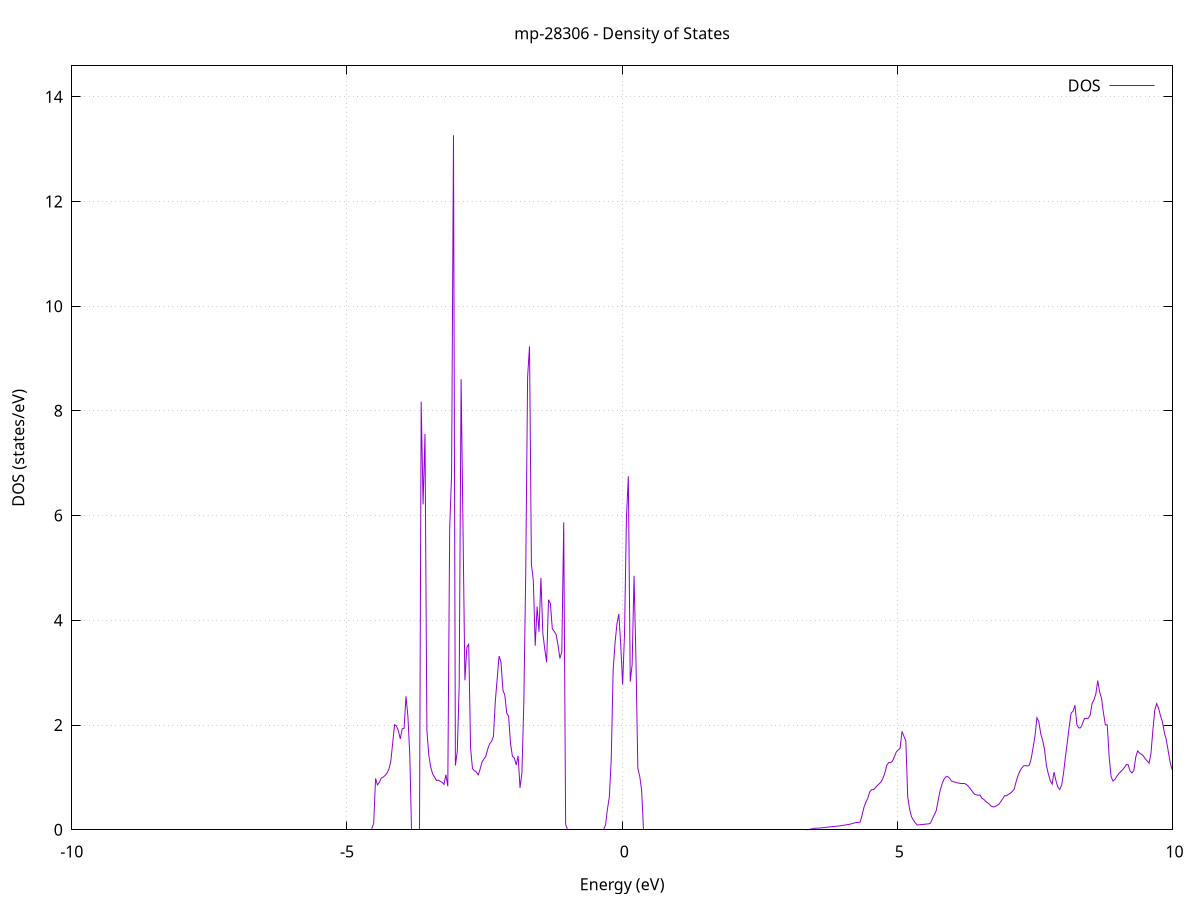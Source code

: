 set title 'mp-28306 - Density of States'
set xlabel 'Energy (eV)'
set ylabel 'DOS (states/eV)'
set grid
set xrange [-10:10]
set yrange [0:14.588]
set xzeroaxis lt -1
set terminal png size 800,600
set output 'mp-28306_dos_gnuplot.png'
plot '-' using 1:2 with lines title 'DOS'
-52.548200 0.000000
-52.513600 0.000000
-52.479100 0.000000
-52.444600 0.000000
-52.410000 0.000000
-52.375500 0.000000
-52.341000 0.000000
-52.306400 0.000000
-52.271900 0.000000
-52.237400 0.000000
-52.202800 0.000000
-52.168300 0.000000
-52.133800 0.000000
-52.099200 0.000000
-52.064700 0.000000
-52.030200 0.000000
-51.995700 0.000000
-51.961100 0.000000
-51.926600 0.000000
-51.892100 0.000000
-51.857500 0.000000
-51.823000 0.000000
-51.788500 0.000000
-51.753900 0.000000
-51.719400 0.000000
-51.684900 0.000000
-51.650300 0.000000
-51.615800 0.000000
-51.581300 0.000000
-51.546700 0.000000
-51.512200 0.000000
-51.477700 0.000000
-51.443100 0.000000
-51.408600 0.000000
-51.374100 0.000000
-51.339600 0.000000
-51.305000 0.000000
-51.270500 0.000000
-51.236000 0.000000
-51.201400 0.000000
-51.166900 0.000000
-51.132400 0.000000
-51.097800 0.000000
-51.063300 0.000000
-51.028800 0.000000
-50.994200 0.000000
-50.959700 0.000000
-50.925200 0.000000
-50.890600 0.000000
-50.856100 0.000000
-50.821600 0.000000
-50.787000 0.000000
-50.752500 0.000000
-50.718000 0.000000
-50.683500 0.000000
-50.648900 0.000000
-50.614400 0.000000
-50.579900 0.000000
-50.545300 0.000000
-50.510800 0.000000
-50.476300 0.000000
-50.441700 0.000000
-50.407200 0.000000
-50.372700 0.000000
-50.338100 0.000000
-50.303600 0.000000
-50.269100 0.000000
-50.234500 0.000000
-50.200000 0.000000
-50.165500 0.000000
-50.130900 0.000000
-50.096400 0.000000
-50.061900 0.000000
-50.027400 0.000000
-49.992800 0.000000
-49.958300 0.000000
-49.923800 0.000000
-49.889200 0.000000
-49.854700 0.000000
-49.820200 0.000000
-49.785600 0.000000
-49.751100 0.000000
-49.716600 0.000000
-49.682000 0.000000
-49.647500 0.000000
-49.613000 0.000000
-49.578400 0.000000
-49.543900 0.000000
-49.509400 0.000000
-49.474800 0.000000
-49.440300 0.000000
-49.405800 0.000000
-49.371300 0.000000
-49.336700 0.000000
-49.302200 0.000000
-49.267700 0.000000
-49.233100 0.000000
-49.198600 0.000000
-49.164100 0.000000
-49.129500 0.000000
-49.095000 0.000000
-49.060500 0.000000
-49.025900 0.000000
-48.991400 0.000000
-48.956900 0.000000
-48.922300 0.000000
-48.887800 0.000000
-48.853300 0.000000
-48.818700 0.000000
-48.784200 0.000000
-48.749700 0.000000
-48.715200 0.000000
-48.680600 0.000000
-48.646100 0.000000
-48.611600 0.000000
-48.577000 0.000000
-48.542500 0.000000
-48.508000 0.000000
-48.473400 0.000000
-48.438900 0.000000
-48.404400 0.000000
-48.369800 0.000000
-48.335300 0.000000
-48.300800 0.000000
-48.266200 0.000000
-48.231700 0.000000
-48.197200 0.000000
-48.162600 0.000000
-48.128100 0.000000
-48.093600 0.000000
-48.059100 0.000000
-48.024500 0.000000
-47.990000 0.000000
-47.955500 0.000000
-47.920900 0.000000
-47.886400 0.000000
-47.851900 0.000000
-47.817300 0.000000
-47.782800 0.000000
-47.748300 0.000000
-47.713700 0.000000
-47.679200 0.000000
-47.644700 0.000000
-47.610100 0.000000
-47.575600 0.000000
-47.541100 0.000000
-47.506500 0.000000
-47.472000 0.000000
-47.437500 0.000000
-47.403000 0.000000
-47.368400 0.000000
-47.333900 0.000000
-47.299400 0.000000
-47.264800 0.000000
-47.230300 0.000000
-47.195800 0.000000
-47.161200 0.000000
-47.126700 0.000000
-47.092200 0.000000
-47.057600 0.000000
-47.023100 0.000000
-46.988600 0.000000
-46.954000 0.000000
-46.919500 0.000000
-46.885000 0.000000
-46.850400 0.000000
-46.815900 0.000000
-46.781400 0.000000
-46.746800 0.000000
-46.712300 0.000000
-46.677800 0.000000
-46.643300 0.000000
-46.608700 0.000000
-46.574200 0.000000
-46.539700 0.000000
-46.505100 0.000000
-46.470600 0.000000
-46.436100 0.000000
-46.401500 0.000000
-46.367000 0.000000
-46.332500 0.000000
-46.297900 0.000000
-46.263400 0.000000
-46.228900 0.000000
-46.194300 0.000000
-46.159800 0.000000
-46.125300 0.000000
-46.090700 0.000000
-46.056200 0.000000
-46.021700 0.000000
-45.987200 0.000000
-45.952600 0.000000
-45.918100 0.000000
-45.883600 0.000000
-45.849000 0.000000
-45.814500 0.000000
-45.780000 0.000000
-45.745400 0.000000
-45.710900 0.000000
-45.676400 0.000000
-45.641800 0.000000
-45.607300 0.000000
-45.572800 0.000000
-45.538200 0.000000
-45.503700 0.000000
-45.469200 0.000000
-45.434600 0.000000
-45.400100 0.000000
-45.365600 0.000000
-45.331100 0.000000
-45.296500 0.000000
-45.262000 0.000000
-45.227500 0.000000
-45.192900 0.000000
-45.158400 0.000000
-45.123900 0.000000
-45.089300 0.000000
-45.054800 0.000000
-45.020300 0.000000
-44.985700 0.000000
-44.951200 0.000000
-44.916700 0.000000
-44.882100 0.000000
-44.847600 0.000000
-44.813100 0.000000
-44.778500 0.000000
-44.744000 0.000000
-44.709500 0.000000
-44.675000 0.000000
-44.640400 0.000000
-44.605900 0.000000
-44.571400 0.000000
-44.536800 0.000000
-44.502300 0.000000
-44.467800 0.000000
-44.433200 0.000000
-44.398700 0.000000
-44.364200 0.000000
-44.329600 0.000000
-44.295100 0.000000
-44.260600 0.000000
-44.226000 0.000000
-44.191500 0.000000
-44.157000 0.000000
-44.122400 0.000000
-44.087900 0.000000
-44.053400 0.000000
-44.018900 0.000000
-43.984300 0.000000
-43.949800 0.000000
-43.915300 0.000000
-43.880700 0.000000
-43.846200 0.000000
-43.811700 0.000000
-43.777100 0.000000
-43.742600 0.000000
-43.708100 0.000000
-43.673500 0.000000
-43.639000 0.000000
-43.604500 0.000000
-43.569900 0.000000
-43.535400 0.000000
-43.500900 0.000000
-43.466300 0.000000
-43.431800 0.000000
-43.397300 0.000000
-43.362800 0.000000
-43.328200 0.000000
-43.293700 0.000000
-43.259200 0.000000
-43.224600 0.000000
-43.190100 0.000000
-43.155600 0.000000
-43.121000 0.000000
-43.086500 0.000000
-43.052000 0.000000
-43.017400 0.000000
-42.982900 0.000000
-42.948400 0.000000
-42.913800 0.000000
-42.879300 0.000000
-42.844800 0.000000
-42.810200 0.000000
-42.775700 0.000000
-42.741200 0.000000
-42.706700 0.000000
-42.672100 0.000000
-42.637600 0.000000
-42.603100 0.000000
-42.568500 0.000000
-42.534000 0.000000
-42.499500 0.000000
-42.464900 0.000000
-42.430400 0.000000
-42.395900 0.000000
-42.361300 0.000000
-42.326800 0.000000
-42.292300 0.000000
-42.257700 0.000000
-42.223200 0.000000
-42.188700 0.000000
-42.154100 0.000000
-42.119600 0.000000
-42.085100 0.000000
-42.050600 0.000000
-42.016000 0.000000
-41.981500 0.000000
-41.947000 0.000000
-41.912400 0.000000
-41.877900 0.000000
-41.843400 0.000000
-41.808800 0.000000
-41.774300 0.000000
-41.739800 0.000000
-41.705200 0.000000
-41.670700 0.000000
-41.636200 0.000000
-41.601600 0.000000
-41.567100 0.000000
-41.532600 0.000000
-41.498000 0.000000
-41.463500 0.000000
-41.429000 0.000000
-41.394500 0.000000
-41.359900 0.000000
-41.325400 0.000000
-41.290900 0.000000
-41.256300 0.000000
-41.221800 0.000000
-41.187300 0.000000
-41.152700 0.000000
-41.118200 0.000000
-41.083700 0.000000
-41.049100 0.000000
-41.014600 0.000000
-40.980100 0.000000
-40.945500 0.000000
-40.911000 0.000000
-40.876500 0.000000
-40.841900 0.000000
-40.807400 0.000000
-40.772900 0.000000
-40.738300 0.000000
-40.703800 0.000000
-40.669300 0.000000
-40.634800 0.000000
-40.600200 0.000000
-40.565700 0.000000
-40.531200 0.000000
-40.496600 0.000000
-40.462100 0.000000
-40.427600 0.000000
-40.393000 0.000000
-40.358500 0.000000
-40.324000 0.000000
-40.289400 0.000000
-40.254900 0.000000
-40.220400 0.000000
-40.185800 0.000000
-40.151300 0.000000
-40.116800 0.000000
-40.082200 0.000000
-40.047700 0.000000
-40.013200 0.000000
-39.978700 0.000000
-39.944100 0.000000
-39.909600 0.000000
-39.875100 0.000000
-39.840500 0.000000
-39.806000 0.000000
-39.771500 0.000000
-39.736900 0.000000
-39.702400 0.000000
-39.667900 0.000000
-39.633300 0.000000
-39.598800 0.000000
-39.564300 0.000000
-39.529700 0.000000
-39.495200 0.000000
-39.460700 0.000000
-39.426100 0.000000
-39.391600 0.000000
-39.357100 0.000000
-39.322600 0.000000
-39.288000 0.000000
-39.253500 0.000000
-39.219000 0.000000
-39.184400 0.000000
-39.149900 0.000000
-39.115400 0.000000
-39.080800 0.000000
-39.046300 0.000000
-39.011800 0.000000
-38.977200 0.000000
-38.942700 0.000000
-38.908200 0.000000
-38.873600 0.000000
-38.839100 0.000000
-38.804600 0.000000
-38.770000 0.000000
-38.735500 0.000000
-38.701000 0.000000
-38.666500 0.000000
-38.631900 0.000000
-38.597400 0.000000
-38.562900 0.000000
-38.528300 0.000000
-38.493800 0.000000
-38.459300 0.000000
-38.424700 0.000000
-38.390200 0.000000
-38.355700 0.000000
-38.321100 0.000000
-38.286600 0.000000
-38.252100 0.000000
-38.217500 0.000000
-38.183000 0.000000
-38.148500 0.000000
-38.113900 0.000000
-38.079400 0.000000
-38.044900 0.000000
-38.010400 0.000000
-37.975800 0.000000
-37.941300 0.000000
-37.906800 0.000000
-37.872200 0.000000
-37.837700 0.000000
-37.803200 0.000000
-37.768600 0.000000
-37.734100 0.000000
-37.699600 0.000000
-37.665000 0.000000
-37.630500 0.000000
-37.596000 0.000000
-37.561400 0.000000
-37.526900 0.000000
-37.492400 0.000000
-37.457800 0.000000
-37.423300 0.000000
-37.388800 0.000000
-37.354300 0.000000
-37.319700 0.000000
-37.285200 0.000000
-37.250700 0.000000
-37.216100 0.000000
-37.181600 0.000000
-37.147100 0.000000
-37.112500 0.000000
-37.078000 0.000000
-37.043500 0.000000
-37.008900 0.000000
-36.974400 0.000000
-36.939900 0.000000
-36.905300 0.000000
-36.870800 0.000000
-36.836300 0.000000
-36.801700 0.000000
-36.767200 0.000000
-36.732700 0.000000
-36.698200 0.000000
-36.663600 0.000000
-36.629100 0.000000
-36.594600 0.000000
-36.560000 0.000000
-36.525500 0.000000
-36.491000 0.000000
-36.456400 0.000000
-36.421900 0.000000
-36.387400 0.000000
-36.352800 0.000000
-36.318300 0.000000
-36.283800 0.000000
-36.249200 0.000000
-36.214700 0.000000
-36.180200 0.000000
-36.145600 0.000000
-36.111100 0.000000
-36.076600 0.000000
-36.042100 0.000000
-36.007500 0.000000
-35.973000 0.000000
-35.938500 0.000000
-35.903900 0.000000
-35.869400 0.000000
-35.834900 0.000000
-35.800300 0.000000
-35.765800 0.000000
-35.731300 0.000000
-35.696700 0.000000
-35.662200 0.000000
-35.627700 0.000000
-35.593100 0.000000
-35.558600 0.000000
-35.524100 0.000000
-35.489500 0.000000
-35.455000 0.000000
-35.420500 0.000000
-35.386000 0.000000
-35.351400 0.000000
-35.316900 0.000000
-35.282400 0.000000
-35.247800 0.000000
-35.213300 0.000000
-35.178800 0.000000
-35.144200 0.000000
-35.109700 0.000000
-35.075200 0.000000
-35.040600 0.000000
-35.006100 0.000000
-34.971600 0.000000
-34.937000 0.000000
-34.902500 0.000000
-34.868000 0.000000
-34.833400 0.000000
-34.798900 0.000000
-34.764400 0.000000
-34.729900 0.000000
-34.695300 0.000000
-34.660800 0.000000
-34.626300 0.000000
-34.591700 0.000000
-34.557200 0.000000
-34.522700 0.000000
-34.488100 0.000000
-34.453600 0.000000
-34.419100 0.000000
-34.384500 0.000000
-34.350000 0.000000
-34.315500 0.000000
-34.280900 0.000000
-34.246400 0.000000
-34.211900 0.000000
-34.177300 0.000000
-34.142800 0.000000
-34.108300 0.000000
-34.073700 0.000000
-34.039200 0.000000
-34.004700 0.000000
-33.970200 0.000000
-33.935600 0.000000
-33.901100 0.000000
-33.866600 0.000000
-33.832000 0.000000
-33.797500 0.000000
-33.763000 0.000000
-33.728400 0.000000
-33.693900 0.000000
-33.659400 0.000000
-33.624800 0.000000
-33.590300 0.000000
-33.555800 0.000000
-33.521200 0.000000
-33.486700 0.000000
-33.452200 0.000000
-33.417600 0.000000
-33.383100 0.000000
-33.348600 0.000000
-33.314100 0.000000
-33.279500 0.000000
-33.245000 0.000000
-33.210500 0.000000
-33.175900 0.000000
-33.141400 0.000000
-33.106900 0.000000
-33.072300 0.000000
-33.037800 0.000000
-33.003300 0.000000
-32.968700 0.000000
-32.934200 0.000000
-32.899700 0.000000
-32.865100 0.000000
-32.830600 0.000000
-32.796100 0.000000
-32.761500 0.000000
-32.727000 0.000000
-32.692500 0.000000
-32.658000 0.000000
-32.623400 0.000000
-32.588900 0.000000
-32.554400 0.000000
-32.519800 0.000000
-32.485300 0.000000
-32.450800 0.000000
-32.416200 0.000000
-32.381700 0.000000
-32.347200 0.000000
-32.312600 0.000000
-32.278100 0.000000
-32.243600 0.000000
-32.209000 0.000000
-32.174500 0.000000
-32.140000 0.000000
-32.105400 0.000000
-32.070900 0.000000
-32.036400 0.000000
-32.001900 0.000000
-31.967300 0.000000
-31.932800 0.000000
-31.898300 0.000000
-31.863700 0.000000
-31.829200 0.000000
-31.794700 0.000000
-31.760100 0.000000
-31.725600 0.000000
-31.691100 0.000000
-31.656500 0.000000
-31.622000 0.000000
-31.587500 0.000000
-31.552900 0.000000
-31.518400 0.000000
-31.483900 0.000000
-31.449300 0.000000
-31.414800 0.000000
-31.380300 0.000000
-31.345800 0.000000
-31.311200 0.000000
-31.276700 0.000000
-31.242200 0.000000
-31.207600 0.000000
-31.173100 0.000000
-31.138600 0.000000
-31.104000 0.000000
-31.069500 0.000000
-31.035000 0.000000
-31.000400 0.000000
-30.965900 0.000000
-30.931400 0.000000
-30.896800 0.000000
-30.862300 0.000000
-30.827800 0.000000
-30.793200 0.000000
-30.758700 0.000000
-30.724200 0.000000
-30.689700 0.000000
-30.655100 0.000000
-30.620600 0.000000
-30.586100 0.000000
-30.551500 0.000000
-30.517000 0.000000
-30.482500 0.000000
-30.447900 0.000000
-30.413400 0.000000
-30.378900 0.000000
-30.344300 0.000000
-30.309800 0.000000
-30.275300 0.000000
-30.240700 0.000000
-30.206200 0.000000
-30.171700 0.000000
-30.137100 0.000000
-30.102600 0.000000
-30.068100 0.000000
-30.033600 0.000000
-29.999000 0.000000
-29.964500 0.000000
-29.930000 0.000000
-29.895400 0.000000
-29.860900 0.000000
-29.826400 0.000000
-29.791800 0.000000
-29.757300 0.000000
-29.722800 0.000000
-29.688200 0.000000
-29.653700 0.000000
-29.619200 0.000000
-29.584600 0.000000
-29.550100 0.000000
-29.515600 0.000000
-29.481000 0.000000
-29.446500 0.000000
-29.412000 0.000000
-29.377500 0.000000
-29.342900 0.000000
-29.308400 0.000000
-29.273900 0.000000
-29.239300 0.000000
-29.204800 0.000000
-29.170300 0.000000
-29.135700 0.000000
-29.101200 0.000000
-29.066700 0.000000
-29.032100 0.000000
-28.997600 0.000000
-28.963100 0.000000
-28.928500 0.000000
-28.894000 0.000000
-28.859500 0.000000
-28.824900 0.000000
-28.790400 0.000000
-28.755900 0.000000
-28.721400 0.000000
-28.686800 0.000000
-28.652300 0.000000
-28.617800 0.000000
-28.583200 0.000000
-28.548700 0.000000
-28.514200 0.000000
-28.479600 0.000000
-28.445100 0.000000
-28.410600 0.000000
-28.376000 0.000000
-28.341500 0.000000
-28.307000 0.000000
-28.272400 0.000000
-28.237900 0.000000
-28.203400 0.000000
-28.168800 0.000000
-28.134300 0.000000
-28.099800 0.000000
-28.065200 0.000000
-28.030700 0.000000
-27.996200 0.000000
-27.961700 0.000000
-27.927100 0.000000
-27.892600 0.000000
-27.858100 0.000000
-27.823500 0.000000
-27.789000 0.000000
-27.754500 0.000000
-27.719900 0.000000
-27.685400 0.000000
-27.650900 0.000000
-27.616300 0.000000
-27.581800 0.000000
-27.547300 0.000000
-27.512700 0.000000
-27.478200 0.000000
-27.443700 0.000000
-27.409100 0.000000
-27.374600 0.000000
-27.340100 0.000000
-27.305600 0.000000
-27.271000 0.000000
-27.236500 0.000000
-27.202000 0.000000
-27.167400 0.000000
-27.132900 0.000000
-27.098400 0.000000
-27.063800 0.000000
-27.029300 0.000000
-26.994800 0.000000
-26.960200 0.000000
-26.925700 0.000000
-26.891200 0.000000
-26.856600 0.000000
-26.822100 0.000000
-26.787600 0.000000
-26.753000 0.000000
-26.718500 0.000000
-26.684000 0.000000
-26.649500 0.000000
-26.614900 0.000000
-26.580400 0.000000
-26.545900 0.000000
-26.511300 0.000000
-26.476800 0.000000
-26.442300 0.000000
-26.407700 0.000000
-26.373200 0.000000
-26.338700 0.000000
-26.304100 0.000000
-26.269600 0.000000
-26.235100 0.000000
-26.200500 0.000000
-26.166000 0.000000
-26.131500 0.000000
-26.096900 0.000000
-26.062400 0.000000
-26.027900 0.000000
-25.993400 0.000000
-25.958800 0.000000
-25.924300 0.000000
-25.889800 0.000000
-25.855200 0.000000
-25.820700 0.000000
-25.786200 0.000000
-25.751600 0.000000
-25.717100 0.000000
-25.682600 0.000000
-25.648000 0.000000
-25.613500 0.000000
-25.579000 0.000000
-25.544400 0.000000
-25.509900 0.000000
-25.475400 0.000000
-25.440800 0.000000
-25.406300 0.000000
-25.371800 0.000000
-25.337300 0.000000
-25.302700 0.000000
-25.268200 0.000000
-25.233700 0.000000
-25.199100 0.000000
-25.164600 0.000000
-25.130100 0.000000
-25.095500 0.000000
-25.061000 0.000000
-25.026500 0.000000
-24.991900 0.000000
-24.957400 0.000000
-24.922900 0.000000
-24.888300 0.000000
-24.853800 0.000000
-24.819300 0.000000
-24.784700 0.000000
-24.750200 0.000000
-24.715700 0.000000
-24.681200 0.000000
-24.646600 0.000000
-24.612100 0.000000
-24.577600 0.000000
-24.543000 0.000000
-24.508500 0.000000
-24.474000 0.000000
-24.439400 0.000000
-24.404900 0.000000
-24.370400 0.000000
-24.335800 0.000000
-24.301300 0.000000
-24.266800 0.000000
-24.232200 0.000000
-24.197700 0.000000
-24.163200 0.000000
-24.128600 0.000000
-24.094100 0.000000
-24.059600 0.000000
-24.025100 0.000000
-23.990500 0.000000
-23.956000 0.000000
-23.921500 0.000000
-23.886900 0.000000
-23.852400 0.000000
-23.817900 0.000000
-23.783300 0.000000
-23.748800 0.000000
-23.714300 0.000000
-23.679700 0.000000
-23.645200 0.000000
-23.610700 0.000000
-23.576100 0.000000
-23.541600 0.000000
-23.507100 0.000000
-23.472500 0.000000
-23.438000 0.000000
-23.403500 0.000000
-23.369000 0.000000
-23.334400 0.000000
-23.299900 0.000000
-23.265400 0.000000
-23.230800 0.000000
-23.196300 0.000000
-23.161800 0.000000
-23.127200 0.000000
-23.092700 0.000000
-23.058200 0.000000
-23.023600 0.000000
-22.989100 0.000000
-22.954600 0.000000
-22.920000 0.000000
-22.885500 0.000000
-22.851000 0.000000
-22.816400 0.000000
-22.781900 0.000000
-22.747400 0.000000
-22.712900 0.000000
-22.678300 0.000000
-22.643800 0.000000
-22.609300 0.000000
-22.574700 0.000000
-22.540200 0.000000
-22.505700 0.000000
-22.471100 0.000000
-22.436600 0.000000
-22.402100 0.000000
-22.367500 0.000000
-22.333000 0.000000
-22.298500 0.000000
-22.263900 0.000000
-22.229400 0.000000
-22.194900 0.000000
-22.160300 0.000000
-22.125800 0.000000
-22.091300 0.000000
-22.056700 0.000000
-22.022200 0.000000
-21.987700 0.000000
-21.953200 0.000000
-21.918600 0.000000
-21.884100 0.000000
-21.849600 0.000000
-21.815000 0.000000
-21.780500 0.000000
-21.746000 0.000000
-21.711400 0.000000
-21.676900 0.000000
-21.642400 0.000000
-21.607800 0.000000
-21.573300 0.000000
-21.538800 0.000000
-21.504200 0.000000
-21.469700 0.000000
-21.435200 0.000000
-21.400600 0.000000
-21.366100 0.000000
-21.331600 0.000000
-21.297100 0.000000
-21.262500 0.000000
-21.228000 0.000000
-21.193500 0.000000
-21.158900 0.000000
-21.124400 0.000000
-21.089900 0.000000
-21.055300 0.000000
-21.020800 0.000000
-20.986300 0.000000
-20.951700 0.000000
-20.917200 0.000000
-20.882700 0.000000
-20.848100 0.000000
-20.813600 0.000000
-20.779100 0.000000
-20.744500 0.000000
-20.710000 0.000000
-20.675500 0.000000
-20.641000 0.000000
-20.606400 0.000000
-20.571900 0.000000
-20.537400 0.000000
-20.502800 0.000000
-20.468300 0.000000
-20.433800 0.000000
-20.399200 0.000000
-20.364700 0.000000
-20.330200 0.000000
-20.295600 0.000000
-20.261100 0.000000
-20.226600 0.000000
-20.192000 0.000000
-20.157500 0.000000
-20.123000 0.000000
-20.088400 0.000000
-20.053900 0.000000
-20.019400 0.000000
-19.984900 0.000000
-19.950300 0.000000
-19.915800 0.000000
-19.881300 0.000000
-19.846700 0.000000
-19.812200 0.000000
-19.777700 0.000000
-19.743100 0.000000
-19.708600 0.000000
-19.674100 0.000000
-19.639500 0.000000
-19.605000 0.000000
-19.570500 0.000000
-19.535900 0.000000
-19.501400 0.000000
-19.466900 0.000000
-19.432300 0.000000
-19.397800 0.000000
-19.363300 0.000000
-19.328800 0.000000
-19.294200 0.000000
-19.259700 0.000000
-19.225200 0.000000
-19.190600 0.000000
-19.156100 0.000000
-19.121600 0.000000
-19.087000 0.000000
-19.052500 0.000000
-19.018000 0.000000
-18.983400 0.000000
-18.948900 0.000000
-18.914400 0.000000
-18.879800 0.000000
-18.845300 0.000000
-18.810800 0.000000
-18.776200 0.000000
-18.741700 0.000000
-18.707200 0.000000
-18.672700 0.000000
-18.638100 0.000000
-18.603600 0.000000
-18.569100 0.000000
-18.534500 0.000000
-18.500000 0.000000
-18.465500 0.000000
-18.430900 0.000000
-18.396400 0.000000
-18.361900 0.000000
-18.327300 0.000000
-18.292800 0.000000
-18.258300 0.000000
-18.223700 0.000000
-18.189200 0.000000
-18.154700 0.000000
-18.120100 0.000000
-18.085600 0.000000
-18.051100 0.000000
-18.016600 0.000000
-17.982000 0.000000
-17.947500 0.000000
-17.913000 0.000000
-17.878400 0.000000
-17.843900 0.000000
-17.809400 0.000000
-17.774800 0.000000
-17.740300 0.000000
-17.705800 0.000000
-17.671200 0.000000
-17.636700 0.000000
-17.602200 0.000000
-17.567600 0.000000
-17.533100 0.000000
-17.498600 0.000000
-17.464000 0.000000
-17.429500 0.000000
-17.395000 0.000000
-17.360500 0.000000
-17.325900 0.000000
-17.291400 0.000000
-17.256900 0.000000
-17.222300 0.000000
-17.187800 0.000000
-17.153300 0.000000
-17.118700 0.000000
-17.084200 0.000000
-17.049700 0.000000
-17.015100 0.000000
-16.980600 0.000000
-16.946100 0.000000
-16.911500 0.000000
-16.877000 0.000000
-16.842500 0.000000
-16.807900 0.000000
-16.773400 0.000000
-16.738900 0.000000
-16.704400 0.000000
-16.669800 0.000000
-16.635300 0.000000
-16.600800 0.000000
-16.566200 0.000000
-16.531700 0.000000
-16.497200 0.000000
-16.462600 0.000000
-16.428100 0.000000
-16.393600 0.000000
-16.359000 0.000000
-16.324500 0.000000
-16.290000 0.000000
-16.255400 0.000000
-16.220900 0.000000
-16.186400 0.000000
-16.151800 0.000000
-16.117300 0.000000
-16.082800 0.000000
-16.048200 0.000000
-16.013700 0.000000
-15.979200 0.000000
-15.944700 0.000000
-15.910100 0.000000
-15.875600 0.000000
-15.841100 0.000000
-15.806500 0.000000
-15.772000 0.000000
-15.737500 0.000000
-15.702900 0.000000
-15.668400 0.000000
-15.633900 0.000000
-15.599300 0.000000
-15.564800 0.000000
-15.530300 0.000000
-15.495700 0.000000
-15.461200 0.000000
-15.426700 0.000000
-15.392100 0.000000
-15.357600 0.000000
-15.323100 0.000000
-15.288600 0.000000
-15.254000 0.000000
-15.219500 0.000000
-15.185000 0.000000
-15.150400 0.000000
-15.115900 0.000000
-15.081400 0.000000
-15.046800 0.000000
-15.012300 0.000000
-14.977800 0.000000
-14.943200 0.000000
-14.908700 0.000000
-14.874200 0.000000
-14.839600 0.000000
-14.805100 0.000000
-14.770600 0.000000
-14.736000 0.000000
-14.701500 0.000000
-14.667000 0.000000
-14.632500 0.000000
-14.597900 0.000000
-14.563400 0.000000
-14.528900 0.060800
-14.494300 0.865100
-14.459800 0.875900
-14.425300 0.914000
-14.390700 0.935200
-14.356200 0.988000
-14.321700 1.041100
-14.287100 1.094600
-14.252600 1.159700
-14.218100 1.251700
-14.183500 1.337500
-14.149000 1.450200
-14.114500 1.627100
-14.079900 1.773500
-14.045400 2.136600
-14.010900 3.185800
-13.976400 6.368700
-13.941800 6.112100
-13.907300 6.124600
-13.872800 22.648400
-13.838200 0.000000
-13.803700 0.000000
-13.769200 0.000000
-13.734600 0.000000
-13.700100 0.000000
-13.665600 0.000000
-13.631000 0.000000
-13.596500 0.000000
-13.562000 0.000000
-13.527400 0.000000
-13.492900 0.000000
-13.458400 0.000000
-13.423800 0.000000
-13.389300 0.000000
-13.354800 0.000000
-13.320300 0.000000
-13.285700 0.000000
-13.251200 0.000000
-13.216700 0.000000
-13.182100 0.000000
-13.147600 0.000000
-13.113100 0.000000
-13.078500 0.000000
-13.044000 0.000000
-13.009500 0.000000
-12.974900 0.000000
-12.940400 0.000000
-12.905900 0.000000
-12.871300 0.000000
-12.836800 0.000000
-12.802300 0.000000
-12.767700 0.000000
-12.733200 0.000000
-12.698700 0.000000
-12.664200 0.000000
-12.629600 0.000000
-12.595100 0.000000
-12.560600 0.000000
-12.526000 0.000000
-12.491500 0.000000
-12.457000 0.000000
-12.422400 0.000000
-12.387900 0.000000
-12.353400 0.000000
-12.318800 0.000000
-12.284300 0.000000
-12.249800 0.000000
-12.215200 0.000000
-12.180700 0.000000
-12.146200 0.000000
-12.111600 0.000000
-12.077100 0.000000
-12.042600 0.000000
-12.008100 0.000000
-11.973500 0.000000
-11.939000 0.000000
-11.904500 0.000000
-11.869900 0.000000
-11.835400 0.000000
-11.800900 0.000000
-11.766300 0.000000
-11.731800 0.000000
-11.697300 0.000000
-11.662700 0.000000
-11.628200 0.000000
-11.593700 0.000000
-11.559100 0.000000
-11.524600 0.000000
-11.490100 0.000000
-11.455500 0.000000
-11.421000 0.000000
-11.386500 0.000000
-11.352000 0.000000
-11.317400 0.000000
-11.282900 0.000000
-11.248400 0.000000
-11.213800 0.000000
-11.179300 0.000000
-11.144800 0.000000
-11.110200 0.000000
-11.075700 0.000000
-11.041200 0.000000
-11.006600 0.000000
-10.972100 0.000000
-10.937600 0.000000
-10.903000 0.000000
-10.868500 0.000000
-10.834000 0.000000
-10.799400 0.000000
-10.764900 0.000000
-10.730400 0.000000
-10.695900 0.000000
-10.661300 0.000000
-10.626800 0.000000
-10.592300 0.000000
-10.557700 0.000000
-10.523200 0.000000
-10.488700 0.000000
-10.454100 0.000000
-10.419600 0.000000
-10.385100 0.000000
-10.350500 0.000000
-10.316000 0.000000
-10.281500 0.000000
-10.246900 0.000000
-10.212400 0.000000
-10.177900 0.000000
-10.143300 0.000000
-10.108800 0.000000
-10.074300 0.000000
-10.039700 0.000000
-10.005200 0.000000
-9.970700 0.000000
-9.936200 0.000000
-9.901600 0.000000
-9.867100 0.000000
-9.832600 0.000000
-9.798000 0.000000
-9.763500 0.000000
-9.729000 0.000000
-9.694400 0.000000
-9.659900 0.000000
-9.625400 0.000000
-9.590800 0.000000
-9.556300 0.000000
-9.521800 0.000000
-9.487200 0.000000
-9.452700 0.000000
-9.418200 0.000000
-9.383600 0.000000
-9.349100 0.000000
-9.314600 0.000000
-9.280100 0.000000
-9.245500 0.000000
-9.211000 0.000000
-9.176500 0.000000
-9.141900 0.000000
-9.107400 0.000000
-9.072900 0.000000
-9.038300 0.000000
-9.003800 0.000000
-8.969300 0.000000
-8.934700 0.000000
-8.900200 0.000000
-8.865700 0.000000
-8.831100 0.000000
-8.796600 0.000000
-8.762100 0.000000
-8.727500 0.000000
-8.693000 0.000000
-8.658500 0.000000
-8.624000 0.000000
-8.589400 0.000000
-8.554900 0.000000
-8.520400 0.000000
-8.485800 0.000000
-8.451300 0.000000
-8.416800 0.000000
-8.382200 0.000000
-8.347700 0.000000
-8.313200 0.000000
-8.278600 0.000000
-8.244100 0.000000
-8.209600 0.000000
-8.175000 0.000000
-8.140500 0.000000
-8.106000 0.000000
-8.071400 0.000000
-8.036900 0.000000
-8.002400 0.000000
-7.967900 0.000000
-7.933300 0.000000
-7.898800 0.000000
-7.864300 0.000000
-7.829700 0.000000
-7.795200 0.000000
-7.760700 0.000000
-7.726100 0.000000
-7.691600 0.000000
-7.657100 0.000000
-7.622500 0.000000
-7.588000 0.000000
-7.553500 0.000000
-7.518900 0.000000
-7.484400 0.000000
-7.449900 0.000000
-7.415300 0.000000
-7.380800 0.000000
-7.346300 0.000000
-7.311800 0.000000
-7.277200 0.000000
-7.242700 0.000000
-7.208200 0.000000
-7.173600 0.000000
-7.139100 0.000000
-7.104600 0.000000
-7.070000 0.000000
-7.035500 0.000000
-7.001000 0.000000
-6.966400 0.000000
-6.931900 0.000000
-6.897400 0.000000
-6.862800 0.000000
-6.828300 0.000000
-6.793800 0.000000
-6.759200 0.000000
-6.724700 0.000000
-6.690200 0.000000
-6.655700 0.000000
-6.621100 0.000000
-6.586600 0.000000
-6.552100 0.000000
-6.517500 0.000000
-6.483000 0.000000
-6.448500 0.000000
-6.413900 0.000000
-6.379400 0.000000
-6.344900 0.000000
-6.310300 0.000000
-6.275800 0.000000
-6.241300 0.000000
-6.206700 0.000000
-6.172200 0.000000
-6.137700 0.000000
-6.103100 0.000000
-6.068600 0.000000
-6.034100 0.000000
-5.999600 0.000000
-5.965000 0.000000
-5.930500 0.000000
-5.896000 0.000000
-5.861400 0.000000
-5.826900 0.000000
-5.792400 0.000000
-5.757800 0.000000
-5.723300 0.000000
-5.688800 0.000000
-5.654200 0.000000
-5.619700 0.000000
-5.585200 0.000000
-5.550600 0.000000
-5.516100 0.000000
-5.481600 0.000000
-5.447000 0.000000
-5.412500 0.000000
-5.378000 0.000000
-5.343500 0.000000
-5.308900 0.000000
-5.274400 0.000000
-5.239900 0.000000
-5.205300 0.000000
-5.170800 0.000000
-5.136300 0.000000
-5.101700 0.000000
-5.067200 0.000000
-5.032700 0.000000
-4.998100 0.000000
-4.963600 0.000000
-4.929100 0.000000
-4.894500 0.000000
-4.860000 0.000000
-4.825500 0.000000
-4.790900 0.000000
-4.756400 0.000000
-4.721900 0.000000
-4.687400 0.000000
-4.652800 0.000000
-4.618300 0.000000
-4.583800 0.000000
-4.549200 0.000000
-4.514700 0.122000
-4.480200 0.980000
-4.445600 0.856800
-4.411100 0.906800
-4.376600 0.987400
-4.342000 1.005600
-4.307500 1.036600
-4.273000 1.082600
-4.238400 1.155900
-4.203900 1.308500
-4.169400 1.656200
-4.134800 2.007300
-4.100300 1.982300
-4.065800 1.888600
-4.031200 1.735800
-3.996700 1.928900
-3.962200 1.938300
-3.927700 2.548400
-3.893100 2.174200
-3.858600 1.429800
-3.824100 0.000000
-3.789500 0.000000
-3.755000 0.000000
-3.720500 0.000000
-3.685900 0.000000
-3.651400 8.174000
-3.616900 6.215500
-3.582300 7.560800
-3.547800 1.898600
-3.513300 1.423000
-3.478700 1.197400
-3.444200 1.070100
-3.409700 1.007500
-3.375100 0.941400
-3.340600 0.948600
-3.306100 0.926300
-3.271600 0.905500
-3.237000 0.866000
-3.202500 1.051700
-3.168000 0.829900
-3.133400 5.775000
-3.098900 6.783600
-3.064400 13.262100
-3.029800 1.227900
-2.995300 1.498300
-2.960800 2.759500
-2.926200 8.604600
-2.891700 5.772800
-2.857200 2.856400
-2.822600 3.473000
-2.788100 3.553300
-2.753600 1.554400
-2.719000 1.166600
-2.684500 1.128000
-2.650000 1.104600
-2.615500 1.048500
-2.580900 1.155600
-2.546400 1.295300
-2.511900 1.350300
-2.477300 1.405100
-2.442800 1.539400
-2.408300 1.640700
-2.373700 1.686000
-2.339200 1.782900
-2.304700 2.450400
-2.270100 2.891300
-2.235600 3.317400
-2.201100 3.199600
-2.166500 2.669200
-2.132000 2.570000
-2.097500 2.229400
-2.062900 2.168400
-2.028400 1.648400
-1.993900 1.404300
-1.959400 1.372800
-1.924800 1.237800
-1.890300 1.411300
-1.855800 0.799500
-1.821200 1.086400
-1.786700 2.410600
-1.752200 4.881800
-1.717600 8.649900
-1.683100 9.231900
-1.648600 5.065300
-1.614000 4.763300
-1.579500 3.515400
-1.545000 4.264100
-1.510400 3.780500
-1.475900 4.810200
-1.441400 3.760000
-1.406800 3.455400
-1.372300 3.198700
-1.337800 4.392600
-1.303300 4.318700
-1.268700 3.837900
-1.234200 3.789000
-1.199700 3.729200
-1.165100 3.524300
-1.130600 3.271800
-1.096100 3.403100
-1.061500 5.871900
-1.027000 0.107100
-0.992500 0.000000
-0.957900 0.000000
-0.923400 0.000000
-0.888900 0.000000
-0.854300 0.000000
-0.819800 0.000000
-0.785300 0.000000
-0.750700 0.000000
-0.716200 0.000000
-0.681700 0.000000
-0.647200 0.000000
-0.612600 0.000000
-0.578100 0.000000
-0.543600 0.000000
-0.509000 0.000000
-0.474500 0.000000
-0.440000 0.000000
-0.405400 0.000000
-0.370900 0.000000
-0.336400 0.000000
-0.301800 0.092400
-0.267300 0.393100
-0.232800 0.627700
-0.198200 1.343400
-0.163700 3.043600
-0.129200 3.564800
-0.094600 3.932400
-0.060100 4.121100
-0.025600 3.530600
0.008900 2.773100
0.043500 3.749200
0.078000 5.956200
0.112500 6.750700
0.147100 2.831500
0.181600 3.153900
0.216100 4.849700
0.250700 3.260900
0.285200 1.171000
0.319700 1.020300
0.354300 0.753500
0.388800 0.000000
0.423300 0.000000
0.457900 0.000000
0.492400 0.000000
0.526900 0.000000
0.561500 0.000000
0.596000 0.000000
0.630500 0.000000
0.665000 0.000000
0.699600 0.000000
0.734100 0.000000
0.768600 0.000000
0.803200 0.000000
0.837700 0.000000
0.872200 0.000000
0.906800 0.000000
0.941300 0.000000
0.975800 0.000000
1.010400 0.000000
1.044900 0.000000
1.079400 0.000000
1.114000 0.000000
1.148500 0.000000
1.183000 0.000000
1.217600 0.000000
1.252100 0.000000
1.286600 0.000000
1.321100 0.000000
1.355700 0.000000
1.390200 0.000000
1.424700 0.000000
1.459300 0.000000
1.493800 0.000000
1.528300 0.000000
1.562900 0.000000
1.597400 0.000000
1.631900 0.000000
1.666500 0.000000
1.701000 0.000000
1.735500 0.000000
1.770100 0.000000
1.804600 0.000000
1.839100 0.000000
1.873700 0.000000
1.908200 0.000000
1.942700 0.000000
1.977300 0.000000
2.011800 0.000000
2.046300 0.000000
2.080800 0.000000
2.115400 0.000000
2.149900 0.000000
2.184400 0.000000
2.219000 0.000000
2.253500 0.000000
2.288000 0.000000
2.322600 0.000000
2.357100 0.000000
2.391600 0.000000
2.426200 0.000000
2.460700 0.000000
2.495200 0.000000
2.529800 0.000000
2.564300 0.000000
2.598800 0.000000
2.633400 0.000000
2.667900 0.000000
2.702400 0.000000
2.736900 0.000000
2.771500 0.000000
2.806000 0.000000
2.840500 0.000000
2.875100 0.000000
2.909600 0.000000
2.944100 0.000000
2.978700 0.000000
3.013200 0.000000
3.047700 0.000000
3.082300 0.000000
3.116800 0.000000
3.151300 0.000000
3.185900 0.000000
3.220400 0.000000
3.254900 0.000000
3.289500 0.000000
3.324000 0.000000
3.358500 0.001600
3.393000 0.005900
3.427600 0.012600
3.462100 0.020800
3.496600 0.027700
3.531200 0.029900
3.565700 0.030700
3.600200 0.034400
3.634800 0.038500
3.669300 0.042600
3.703800 0.046600
3.738400 0.050400
3.772900 0.054200
3.807400 0.058200
3.842000 0.062300
3.876500 0.066300
3.911000 0.070200
3.945600 0.074300
3.980100 0.079000
4.014600 0.084200
4.049100 0.089900
4.083700 0.096400
4.118200 0.102800
4.152700 0.109900
4.187300 0.121300
4.221800 0.131000
4.256300 0.139200
4.290900 0.137100
4.325400 0.148200
4.359900 0.278100
4.394500 0.432400
4.429000 0.526000
4.463500 0.603600
4.498100 0.722800
4.532600 0.767100
4.567100 0.765700
4.601700 0.804600
4.636200 0.843700
4.670700 0.878500
4.705200 0.913500
4.739800 0.986500
4.774300 1.088700
4.808800 1.233900
4.843400 1.283800
4.877900 1.281300
4.912400 1.313400
4.947000 1.395800
4.981500 1.487000
5.016000 1.523200
5.050600 1.556600
5.085100 1.879200
5.119600 1.785300
5.154200 1.701100
5.188700 0.630100
5.223200 0.392500
5.257800 0.249800
5.292300 0.183300
5.326800 0.131700
5.361300 0.091400
5.395900 0.095100
5.430400 0.098800
5.464900 0.102500
5.499500 0.106200
5.534000 0.109700
5.568500 0.112600
5.603100 0.127300
5.637600 0.211900
5.672100 0.286900
5.706700 0.363000
5.741200 0.556600
5.775700 0.741100
5.810300 0.866700
5.844800 0.960500
5.879300 1.010100
5.913900 1.016900
5.948400 0.986700
5.982900 0.930800
6.017400 0.917700
6.052000 0.910700
6.086500 0.898600
6.121000 0.890000
6.155600 0.883700
6.190100 0.883600
6.224600 0.882900
6.259200 0.861700
6.293700 0.827300
6.328200 0.783800
6.362800 0.731200
6.397300 0.685100
6.431800 0.669200
6.466400 0.659700
6.500900 0.665300
6.535400 0.602100
6.570000 0.582000
6.604500 0.543200
6.639000 0.516800
6.673500 0.487800
6.708100 0.448200
6.742600 0.436300
6.777100 0.442600
6.811700 0.464700
6.846200 0.488100
6.880700 0.539900
6.915300 0.591400
6.949800 0.652300
6.984300 0.648600
7.018900 0.676400
7.053400 0.696900
7.087900 0.731000
7.122500 0.773100
7.157000 0.912200
7.191500 1.031700
7.226100 1.118200
7.260600 1.178000
7.295100 1.220900
7.329600 1.225200
7.364200 1.219100
7.398700 1.236100
7.433200 1.360100
7.467800 1.575900
7.502300 1.794800
7.536800 2.140200
7.571400 2.066000
7.605900 1.830100
7.640400 1.709900
7.675000 1.534100
7.709500 1.226000
7.744000 1.066700
7.778600 0.939900
7.813100 0.872000
7.847600 1.102100
7.882200 0.938400
7.916700 0.813600
7.951200 0.770600
7.985800 0.852700
8.020300 1.081500
8.054800 1.400200
8.089300 1.678900
8.123900 1.974500
8.158400 2.229400
8.192900 2.265600
8.227500 2.378200
8.262000 2.007500
8.296500 1.944900
8.331100 1.948100
8.365600 2.030700
8.400100 2.124200
8.434700 2.127100
8.469200 2.128300
8.503700 2.187200
8.538300 2.410500
8.572800 2.479200
8.607300 2.595500
8.641900 2.849200
8.676400 2.630800
8.710900 2.507500
8.745400 2.230800
8.780000 2.006700
8.814500 2.003000
8.849000 1.398100
8.883600 1.017800
8.918100 0.931500
8.952600 0.959200
8.987200 1.021000
9.021700 1.068200
9.056200 1.107600
9.090800 1.144400
9.125300 1.185700
9.159800 1.245600
9.194400 1.241700
9.228900 1.124100
9.263400 1.084100
9.298000 1.134700
9.332500 1.390100
9.367000 1.506200
9.401500 1.465600
9.436100 1.440900
9.470600 1.412700
9.505100 1.354600
9.539700 1.316000
9.574200 1.271800
9.608700 1.458100
9.643300 1.899600
9.677800 2.284100
9.712300 2.410200
9.746900 2.321200
9.781400 2.179100
9.815900 2.066900
9.850500 1.865300
9.885000 1.727400
9.919500 1.520800
9.954100 1.306800
9.988600 1.163000
10.023100 1.083400
10.057600 1.078200
10.092200 1.076600
10.126700 0.994000
10.161200 0.963100
10.195800 0.994000
10.230300 0.983300
10.264800 0.949000
10.299400 0.924100
10.333900 0.871500
10.368400 0.766700
10.403000 0.653600
10.437500 0.502900
10.472000 0.416000
10.506600 0.413500
10.541100 0.467000
10.575600 0.533000
10.610200 0.566700
10.644700 0.628200
10.679200 0.690500
10.713700 0.775500
10.748300 0.926300
10.782800 1.100500
10.817300 1.237600
10.851900 1.098000
10.886400 0.973300
10.920900 0.773900
10.955500 0.625500
10.990000 0.581300
11.024500 0.560000
11.059100 0.545300
11.093600 0.531200
11.128100 0.513100
11.162700 0.494300
11.197200 0.478500
11.231700 0.461300
11.266300 0.445100
11.300800 0.432500
11.335300 0.419800
11.369800 0.400900
11.404400 0.384700
11.438900 0.376500
11.473400 0.373000
11.508000 0.369200
11.542500 0.366400
11.577000 0.365100
11.611600 0.365300
11.646100 0.366700
11.680600 0.428000
11.715200 0.400100
11.749700 0.347000
11.784200 0.324200
11.818800 0.298600
11.853300 0.276400
11.887800 0.261800
11.922400 0.251600
11.956900 0.243400
11.991400 0.238000
12.025900 0.233100
12.060500 0.228200
12.095000 0.223500
12.129500 0.218400
12.164100 0.210800
12.198600 0.204600
12.233100 0.198000
12.267700 0.191300
12.302200 0.183500
12.336700 0.173300
12.371300 0.161000
12.405800 0.148200
12.440300 0.139100
12.474900 0.133300
12.509400 0.124700
12.543900 0.113500
12.578500 0.103800
12.613000 0.096100
12.647500 0.088700
12.682000 0.080800
12.716600 0.072800
12.751100 0.064800
12.785600 0.057500
12.820200 0.051200
12.854700 0.045300
12.889200 0.037800
12.923800 0.028700
12.958300 0.020400
12.992800 0.016100
13.027400 0.012400
13.061900 0.009100
13.096400 0.006300
13.131000 0.004100
13.165500 0.002300
13.200000 0.001000
13.234600 0.000300
13.269100 0.000000
13.303600 0.000000
13.338100 0.000000
13.372700 0.000000
13.407200 0.000000
13.441700 0.000000
13.476300 0.000000
13.510800 0.000000
13.545300 0.000000
13.579900 0.000000
13.614400 0.000000
13.648900 0.000000
13.683500 0.000000
13.718000 0.000000
13.752500 0.000000
13.787100 0.000000
13.821600 0.000000
13.856100 0.000000
13.890700 0.000000
13.925200 0.000000
13.959700 0.000000
13.994200 0.000000
14.028800 0.000000
14.063300 0.000000
14.097800 0.000000
14.132400 0.000000
14.166900 0.000000
14.201400 0.000000
14.236000 0.000000
14.270500 0.000000
14.305000 0.000000
14.339600 0.000000
14.374100 0.000000
14.408600 0.000000
14.443200 0.000000
14.477700 0.000000
14.512200 0.000000
14.546800 0.000000
14.581300 0.000000
14.615800 0.000000
14.650400 0.000000
14.684900 0.000000
14.719400 0.000000
14.753900 0.000000
14.788500 0.000000
14.823000 0.000000
14.857500 0.000000
14.892100 0.000000
14.926600 0.000000
14.961100 0.000000
14.995700 0.000000
15.030200 0.000000
15.064700 0.000000
15.099300 0.000000
15.133800 0.000000
15.168300 0.000000
15.202900 0.000000
15.237400 0.000000
15.271900 0.000000
15.306500 0.000000
15.341000 0.000000
15.375500 0.000000
15.410000 0.000000
15.444600 0.000000
15.479100 0.000000
15.513600 0.000000
15.548200 0.000000
15.582700 0.000000
15.617200 0.000000
15.651800 0.000000
15.686300 0.000000
15.720800 0.000000
15.755400 0.000000
15.789900 0.000000
15.824400 0.000000
15.859000 0.000000
15.893500 0.000000
15.928000 0.000000
15.962600 0.000000
15.997100 0.000000
16.031600 0.000000
16.066100 0.000000
16.100700 0.000000
16.135200 0.000000
16.169700 0.000000
16.204300 0.000000
16.238800 0.000000
16.273300 0.000000
16.307900 0.000000
16.342400 0.000000
16.376900 0.000000
16.411500 0.000000
16.446000 0.000000
16.480500 0.000000
16.515100 0.000000
e
